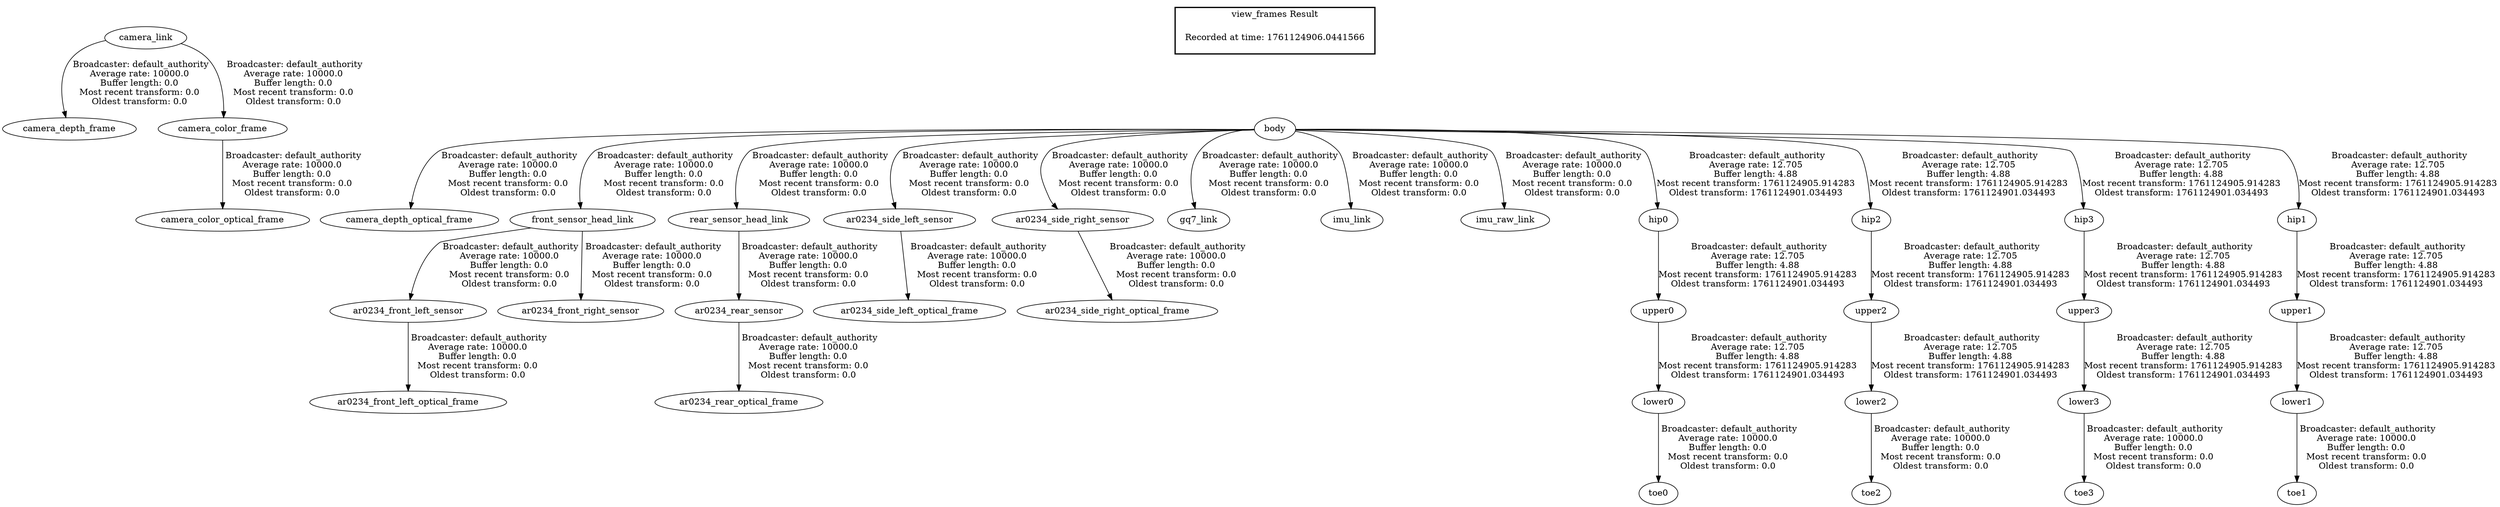 digraph G {
"camera_link" -> "camera_depth_frame"[label=" Broadcaster: default_authority\nAverage rate: 10000.0\nBuffer length: 0.0\nMost recent transform: 0.0\nOldest transform: 0.0\n"];
"body" -> "camera_depth_optical_frame"[label=" Broadcaster: default_authority\nAverage rate: 10000.0\nBuffer length: 0.0\nMost recent transform: 0.0\nOldest transform: 0.0\n"];
"camera_link" -> "camera_color_frame"[label=" Broadcaster: default_authority\nAverage rate: 10000.0\nBuffer length: 0.0\nMost recent transform: 0.0\nOldest transform: 0.0\n"];
"camera_color_frame" -> "camera_color_optical_frame"[label=" Broadcaster: default_authority\nAverage rate: 10000.0\nBuffer length: 0.0\nMost recent transform: 0.0\nOldest transform: 0.0\n"];
"ar0234_front_left_sensor" -> "ar0234_front_left_optical_frame"[label=" Broadcaster: default_authority\nAverage rate: 10000.0\nBuffer length: 0.0\nMost recent transform: 0.0\nOldest transform: 0.0\n"];
"front_sensor_head_link" -> "ar0234_front_left_sensor"[label=" Broadcaster: default_authority\nAverage rate: 10000.0\nBuffer length: 0.0\nMost recent transform: 0.0\nOldest transform: 0.0\n"];
"ar0234_rear_sensor" -> "ar0234_rear_optical_frame"[label=" Broadcaster: default_authority\nAverage rate: 10000.0\nBuffer length: 0.0\nMost recent transform: 0.0\nOldest transform: 0.0\n"];
"rear_sensor_head_link" -> "ar0234_rear_sensor"[label=" Broadcaster: default_authority\nAverage rate: 10000.0\nBuffer length: 0.0\nMost recent transform: 0.0\nOldest transform: 0.0\n"];
"body" -> "ar0234_side_left_sensor"[label=" Broadcaster: default_authority\nAverage rate: 10000.0\nBuffer length: 0.0\nMost recent transform: 0.0\nOldest transform: 0.0\n"];
"body" -> "ar0234_side_right_sensor"[label=" Broadcaster: default_authority\nAverage rate: 10000.0\nBuffer length: 0.0\nMost recent transform: 0.0\nOldest transform: 0.0\n"];
"body" -> "front_sensor_head_link"[label=" Broadcaster: default_authority\nAverage rate: 10000.0\nBuffer length: 0.0\nMost recent transform: 0.0\nOldest transform: 0.0\n"];
"body" -> "gq7_link"[label=" Broadcaster: default_authority\nAverage rate: 10000.0\nBuffer length: 0.0\nMost recent transform: 0.0\nOldest transform: 0.0\n"];
"body" -> "imu_link"[label=" Broadcaster: default_authority\nAverage rate: 10000.0\nBuffer length: 0.0\nMost recent transform: 0.0\nOldest transform: 0.0\n"];
"body" -> "imu_raw_link"[label=" Broadcaster: default_authority\nAverage rate: 10000.0\nBuffer length: 0.0\nMost recent transform: 0.0\nOldest transform: 0.0\n"];
"body" -> "rear_sensor_head_link"[label=" Broadcaster: default_authority\nAverage rate: 10000.0\nBuffer length: 0.0\nMost recent transform: 0.0\nOldest transform: 0.0\n"];
"front_sensor_head_link" -> "ar0234_front_right_sensor"[label=" Broadcaster: default_authority\nAverage rate: 10000.0\nBuffer length: 0.0\nMost recent transform: 0.0\nOldest transform: 0.0\n"];
"lower0" -> "toe0"[label=" Broadcaster: default_authority\nAverage rate: 10000.0\nBuffer length: 0.0\nMost recent transform: 0.0\nOldest transform: 0.0\n"];
"upper0" -> "lower0"[label=" Broadcaster: default_authority\nAverage rate: 12.705\nBuffer length: 4.88\nMost recent transform: 1761124905.914283\nOldest transform: 1761124901.034493\n"];
"lower1" -> "toe1"[label=" Broadcaster: default_authority\nAverage rate: 10000.0\nBuffer length: 0.0\nMost recent transform: 0.0\nOldest transform: 0.0\n"];
"upper1" -> "lower1"[label=" Broadcaster: default_authority\nAverage rate: 12.705\nBuffer length: 4.88\nMost recent transform: 1761124905.914283\nOldest transform: 1761124901.034493\n"];
"lower2" -> "toe2"[label=" Broadcaster: default_authority\nAverage rate: 10000.0\nBuffer length: 0.0\nMost recent transform: 0.0\nOldest transform: 0.0\n"];
"upper2" -> "lower2"[label=" Broadcaster: default_authority\nAverage rate: 12.705\nBuffer length: 4.88\nMost recent transform: 1761124905.914283\nOldest transform: 1761124901.034493\n"];
"lower3" -> "toe3"[label=" Broadcaster: default_authority\nAverage rate: 10000.0\nBuffer length: 0.0\nMost recent transform: 0.0\nOldest transform: 0.0\n"];
"upper3" -> "lower3"[label=" Broadcaster: default_authority\nAverage rate: 12.705\nBuffer length: 4.88\nMost recent transform: 1761124905.914283\nOldest transform: 1761124901.034493\n"];
"ar0234_side_left_sensor" -> "ar0234_side_left_optical_frame"[label=" Broadcaster: default_authority\nAverage rate: 10000.0\nBuffer length: 0.0\nMost recent transform: 0.0\nOldest transform: 0.0\n"];
"ar0234_side_right_sensor" -> "ar0234_side_right_optical_frame"[label=" Broadcaster: default_authority\nAverage rate: 10000.0\nBuffer length: 0.0\nMost recent transform: 0.0\nOldest transform: 0.0\n"];
"hip0" -> "upper0"[label=" Broadcaster: default_authority\nAverage rate: 12.705\nBuffer length: 4.88\nMost recent transform: 1761124905.914283\nOldest transform: 1761124901.034493\n"];
"body" -> "hip0"[label=" Broadcaster: default_authority\nAverage rate: 12.705\nBuffer length: 4.88\nMost recent transform: 1761124905.914283\nOldest transform: 1761124901.034493\n"];
"body" -> "hip2"[label=" Broadcaster: default_authority\nAverage rate: 12.705\nBuffer length: 4.88\nMost recent transform: 1761124905.914283\nOldest transform: 1761124901.034493\n"];
"body" -> "hip3"[label=" Broadcaster: default_authority\nAverage rate: 12.705\nBuffer length: 4.88\nMost recent transform: 1761124905.914283\nOldest transform: 1761124901.034493\n"];
"hip1" -> "upper1"[label=" Broadcaster: default_authority\nAverage rate: 12.705\nBuffer length: 4.88\nMost recent transform: 1761124905.914283\nOldest transform: 1761124901.034493\n"];
"body" -> "hip1"[label=" Broadcaster: default_authority\nAverage rate: 12.705\nBuffer length: 4.88\nMost recent transform: 1761124905.914283\nOldest transform: 1761124901.034493\n"];
"hip2" -> "upper2"[label=" Broadcaster: default_authority\nAverage rate: 12.705\nBuffer length: 4.88\nMost recent transform: 1761124905.914283\nOldest transform: 1761124901.034493\n"];
"hip3" -> "upper3"[label=" Broadcaster: default_authority\nAverage rate: 12.705\nBuffer length: 4.88\nMost recent transform: 1761124905.914283\nOldest transform: 1761124901.034493\n"];
edge [style=invis];
 subgraph cluster_legend { style=bold; color=black; label ="view_frames Result";
"Recorded at time: 1761124906.0441566"[ shape=plaintext ] ;
}->"body";
}